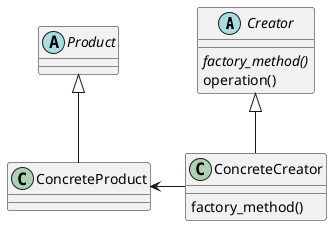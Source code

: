 @startuml
abstract class Creator {
{abstract} factory_method()
operation()
}

class ConcreteCreator{
factory_method()
}

abstract class Product {
}

class ConcreteProduct

' Connections
ConcreteCreator -up-|> Creator
ConcreteCreator -left-> ConcreteProduct
ConcreteProduct -up-|> Product
@enduml
